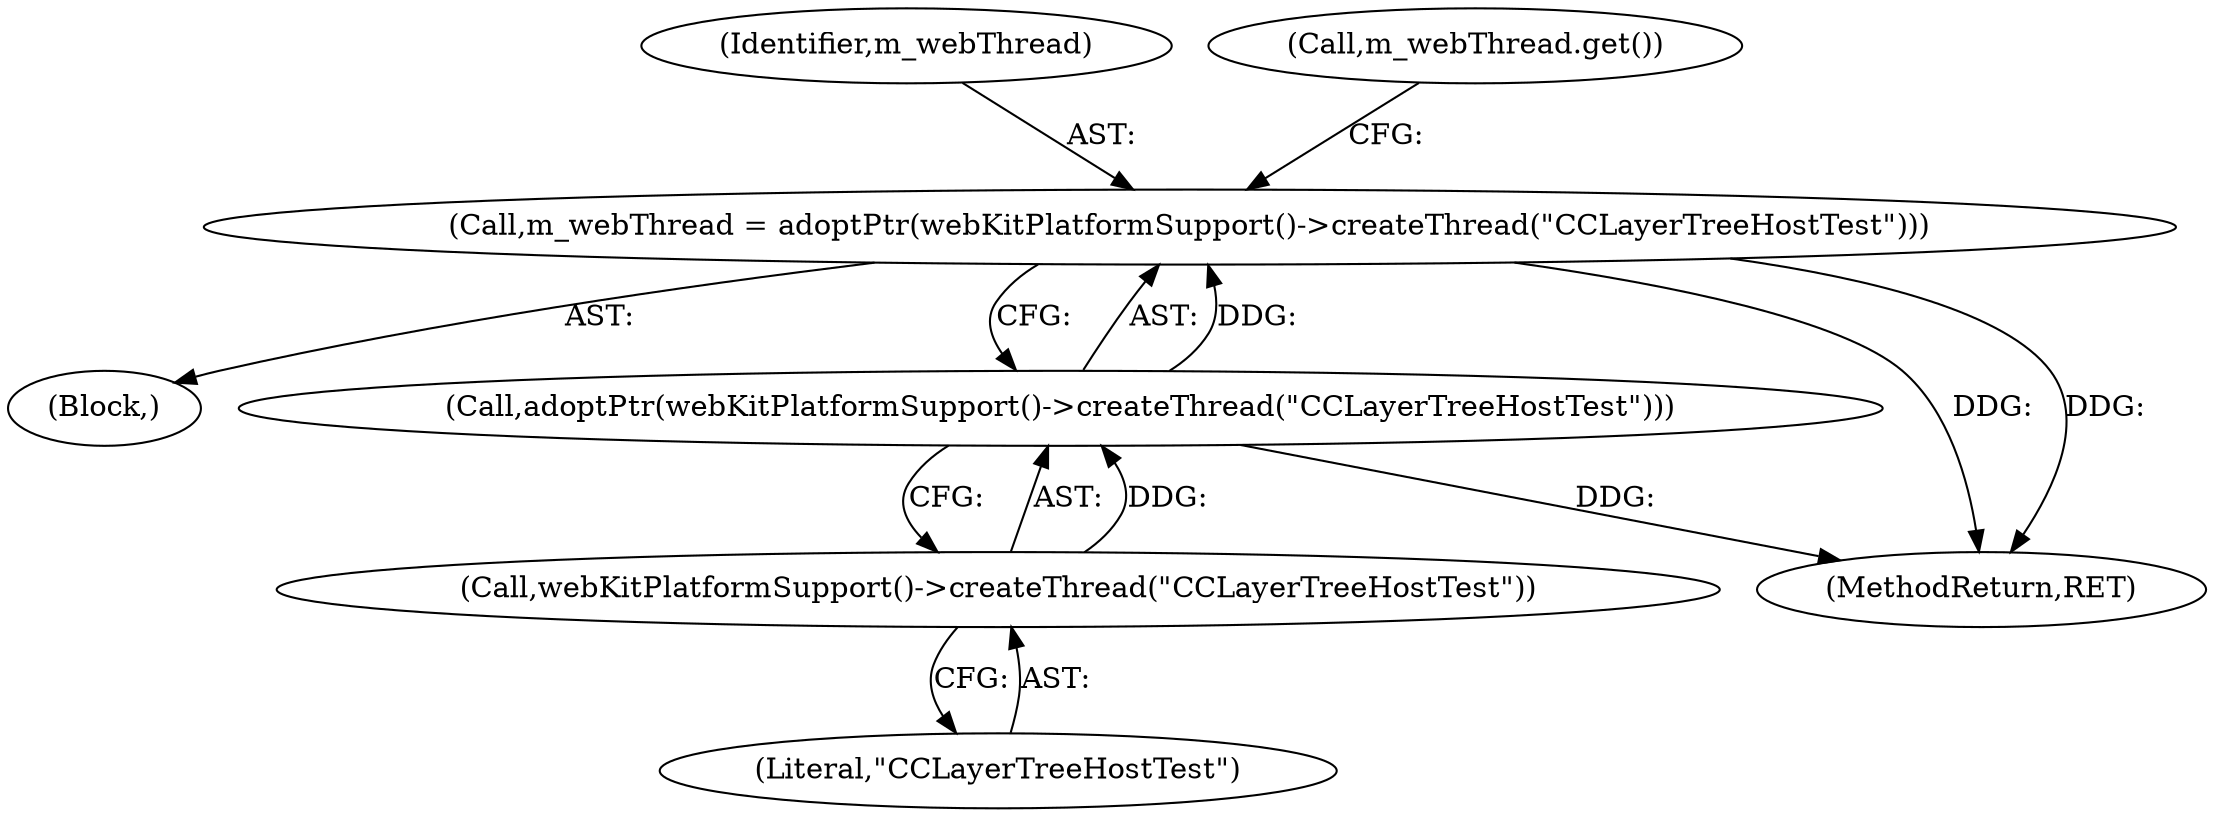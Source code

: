 digraph "0_Chrome_88c4913f11967abfd08a8b22b4423710322ac49b_3@API" {
"1000102" [label="(Call,m_webThread = adoptPtr(webKitPlatformSupport()->createThread(\"CCLayerTreeHostTest\")))"];
"1000104" [label="(Call,adoptPtr(webKitPlatformSupport()->createThread(\"CCLayerTreeHostTest\")))"];
"1000105" [label="(Call,webKitPlatformSupport()->createThread(\"CCLayerTreeHostTest\"))"];
"1000101" [label="(Block,)"];
"1000104" [label="(Call,adoptPtr(webKitPlatformSupport()->createThread(\"CCLayerTreeHostTest\")))"];
"1000105" [label="(Call,webKitPlatformSupport()->createThread(\"CCLayerTreeHostTest\"))"];
"1000103" [label="(Identifier,m_webThread)"];
"1000102" [label="(Call,m_webThread = adoptPtr(webKitPlatformSupport()->createThread(\"CCLayerTreeHostTest\")))"];
"1000108" [label="(Call,m_webThread.get())"];
"1000116" [label="(MethodReturn,RET)"];
"1000106" [label="(Literal,\"CCLayerTreeHostTest\")"];
"1000102" -> "1000101"  [label="AST: "];
"1000102" -> "1000104"  [label="CFG: "];
"1000103" -> "1000102"  [label="AST: "];
"1000104" -> "1000102"  [label="AST: "];
"1000108" -> "1000102"  [label="CFG: "];
"1000102" -> "1000116"  [label="DDG: "];
"1000102" -> "1000116"  [label="DDG: "];
"1000104" -> "1000102"  [label="DDG: "];
"1000104" -> "1000105"  [label="CFG: "];
"1000105" -> "1000104"  [label="AST: "];
"1000104" -> "1000116"  [label="DDG: "];
"1000105" -> "1000104"  [label="DDG: "];
"1000105" -> "1000106"  [label="CFG: "];
"1000106" -> "1000105"  [label="AST: "];
}
